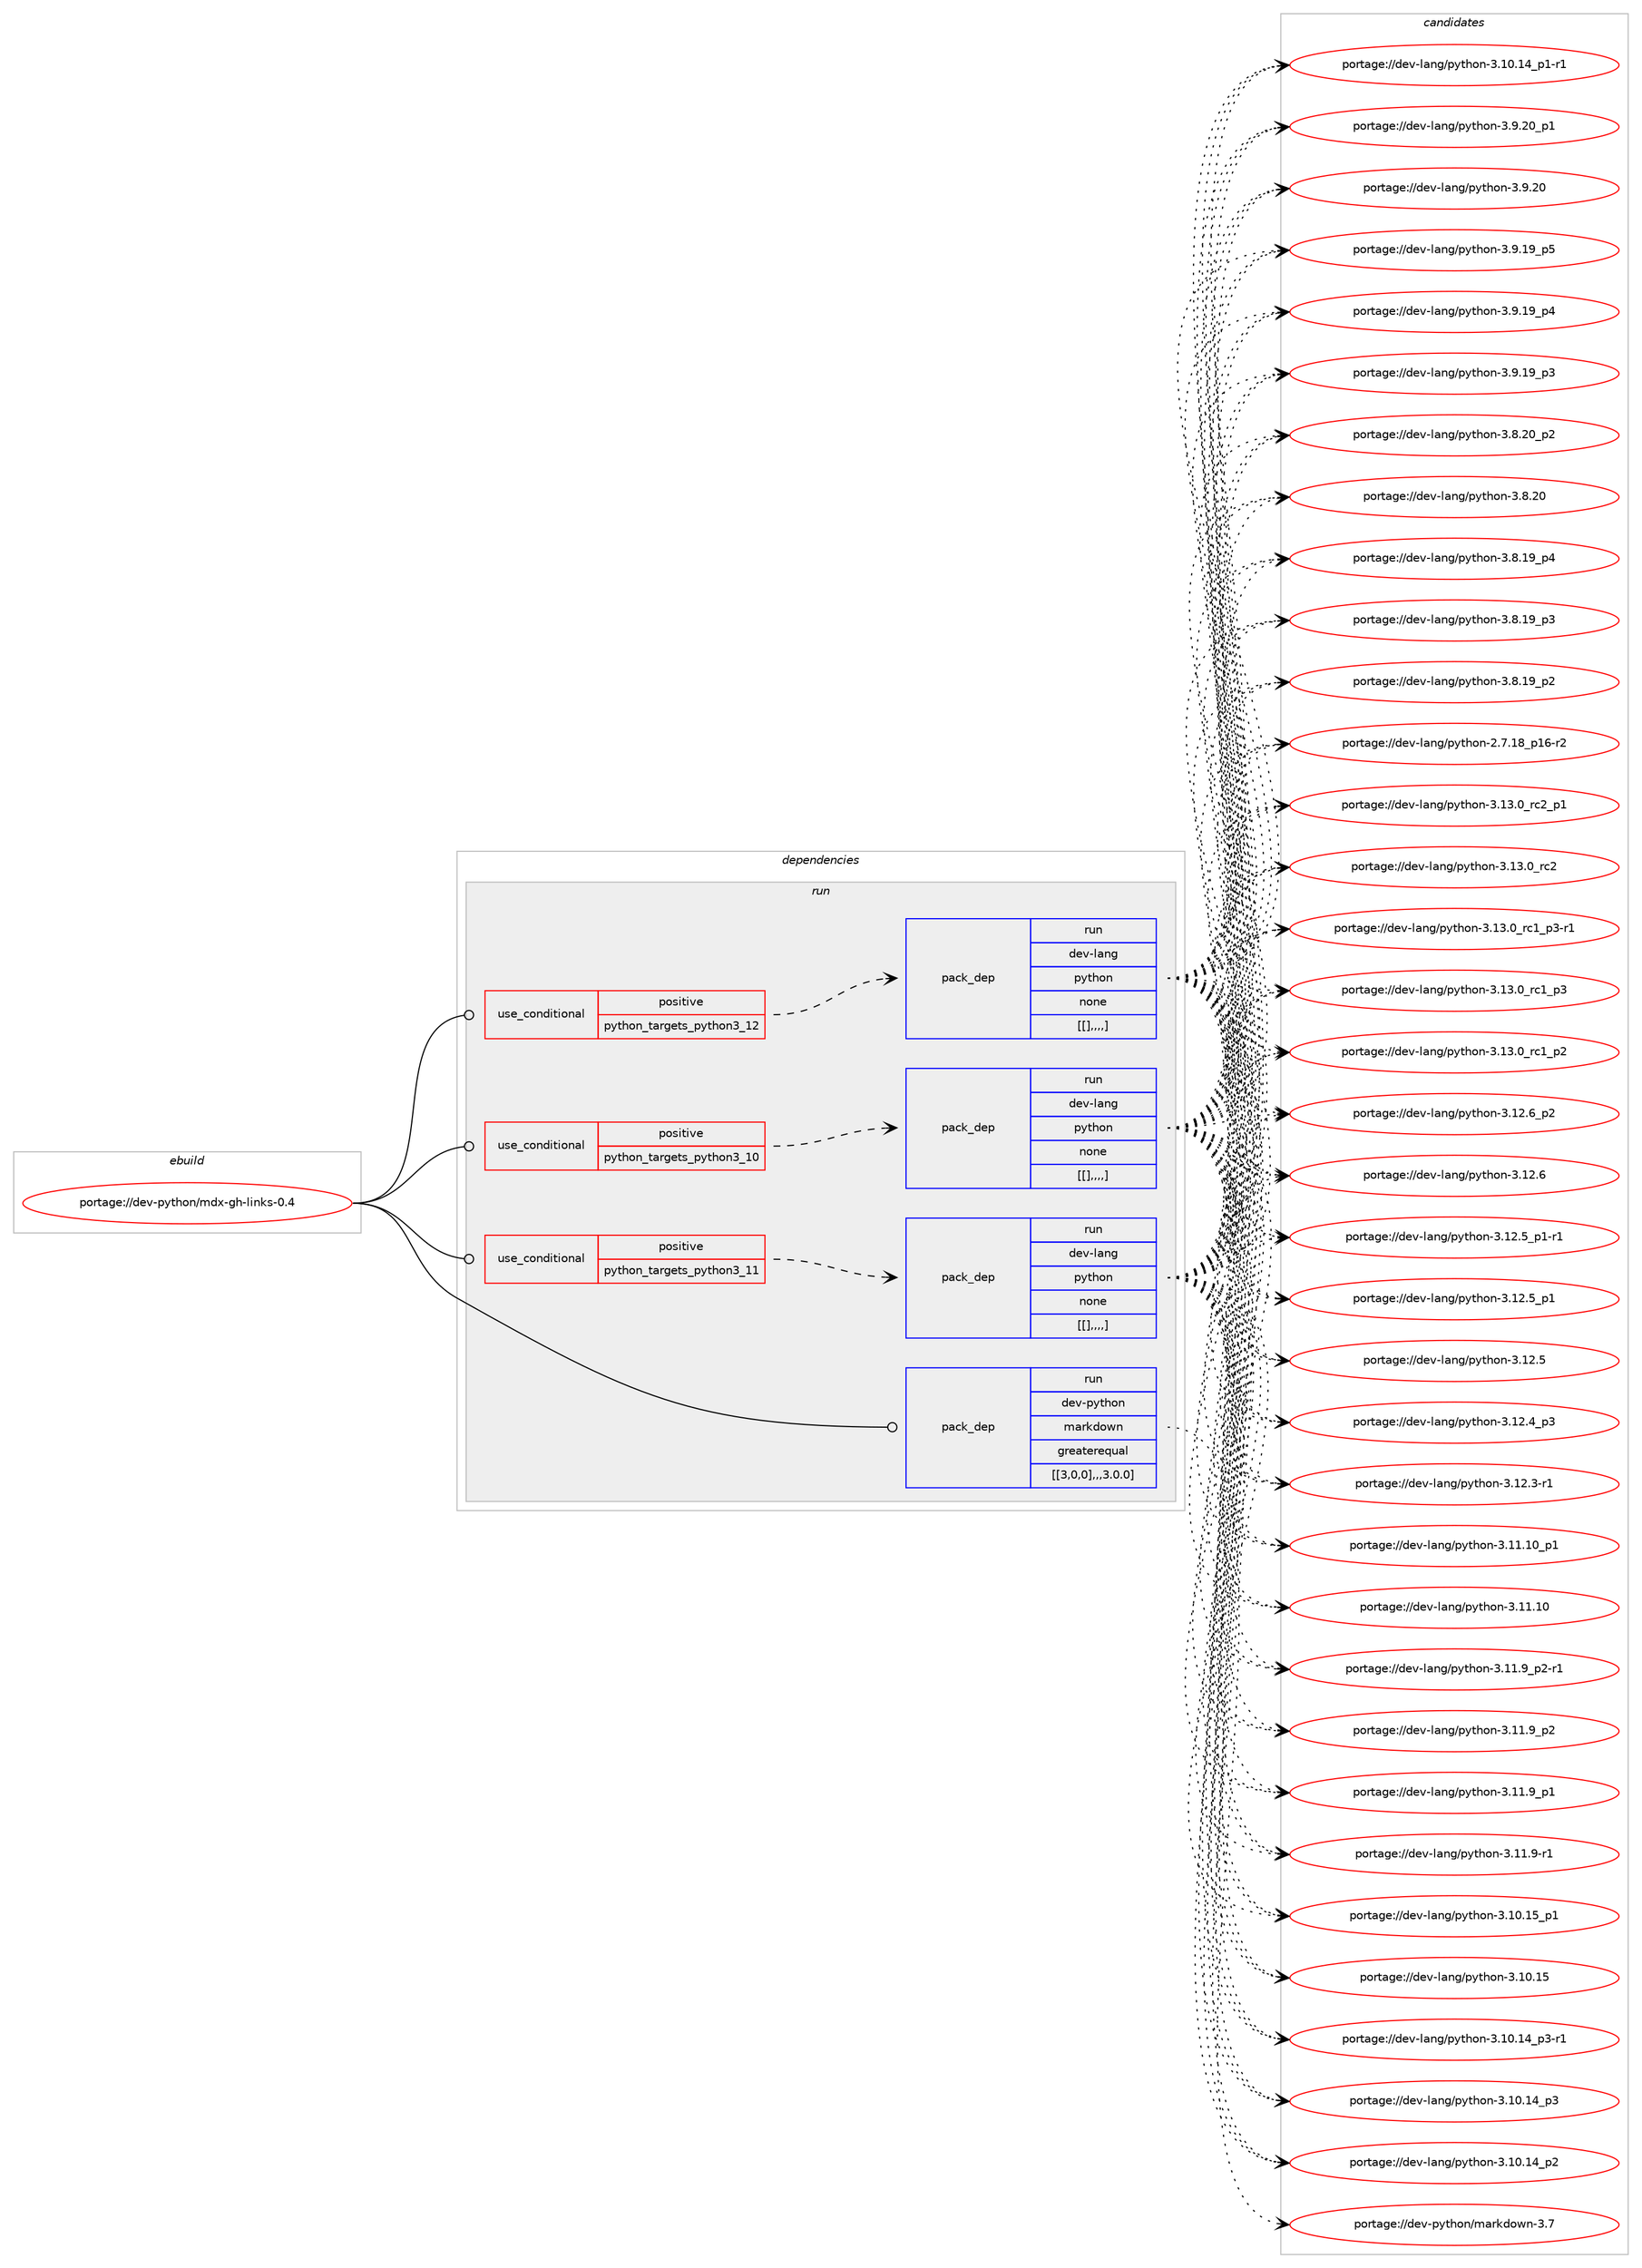 digraph prolog {

# *************
# Graph options
# *************

newrank=true;
concentrate=true;
compound=true;
graph [rankdir=LR,fontname=Helvetica,fontsize=10,ranksep=1.5];#, ranksep=2.5, nodesep=0.2];
edge  [arrowhead=vee];
node  [fontname=Helvetica,fontsize=10];

# **********
# The ebuild
# **********

subgraph cluster_leftcol {
color=gray;
label=<<i>ebuild</i>>;
id [label="portage://dev-python/mdx-gh-links-0.4", color=red, width=4, href="../dev-python/mdx-gh-links-0.4.svg"];
}

# ****************
# The dependencies
# ****************

subgraph cluster_midcol {
color=gray;
label=<<i>dependencies</i>>;
subgraph cluster_compile {
fillcolor="#eeeeee";
style=filled;
label=<<i>compile</i>>;
}
subgraph cluster_compileandrun {
fillcolor="#eeeeee";
style=filled;
label=<<i>compile and run</i>>;
}
subgraph cluster_run {
fillcolor="#eeeeee";
style=filled;
label=<<i>run</i>>;
subgraph cond35942 {
dependency152975 [label=<<TABLE BORDER="0" CELLBORDER="1" CELLSPACING="0" CELLPADDING="4"><TR><TD ROWSPAN="3" CELLPADDING="10">use_conditional</TD></TR><TR><TD>positive</TD></TR><TR><TD>python_targets_python3_10</TD></TR></TABLE>>, shape=none, color=red];
subgraph pack115819 {
dependency152976 [label=<<TABLE BORDER="0" CELLBORDER="1" CELLSPACING="0" CELLPADDING="4" WIDTH="220"><TR><TD ROWSPAN="6" CELLPADDING="30">pack_dep</TD></TR><TR><TD WIDTH="110">run</TD></TR><TR><TD>dev-lang</TD></TR><TR><TD>python</TD></TR><TR><TD>none</TD></TR><TR><TD>[[],,,,]</TD></TR></TABLE>>, shape=none, color=blue];
}
dependency152975:e -> dependency152976:w [weight=20,style="dashed",arrowhead="vee"];
}
id:e -> dependency152975:w [weight=20,style="solid",arrowhead="odot"];
subgraph cond35943 {
dependency152977 [label=<<TABLE BORDER="0" CELLBORDER="1" CELLSPACING="0" CELLPADDING="4"><TR><TD ROWSPAN="3" CELLPADDING="10">use_conditional</TD></TR><TR><TD>positive</TD></TR><TR><TD>python_targets_python3_11</TD></TR></TABLE>>, shape=none, color=red];
subgraph pack115820 {
dependency152978 [label=<<TABLE BORDER="0" CELLBORDER="1" CELLSPACING="0" CELLPADDING="4" WIDTH="220"><TR><TD ROWSPAN="6" CELLPADDING="30">pack_dep</TD></TR><TR><TD WIDTH="110">run</TD></TR><TR><TD>dev-lang</TD></TR><TR><TD>python</TD></TR><TR><TD>none</TD></TR><TR><TD>[[],,,,]</TD></TR></TABLE>>, shape=none, color=blue];
}
dependency152977:e -> dependency152978:w [weight=20,style="dashed",arrowhead="vee"];
}
id:e -> dependency152977:w [weight=20,style="solid",arrowhead="odot"];
subgraph cond35944 {
dependency152979 [label=<<TABLE BORDER="0" CELLBORDER="1" CELLSPACING="0" CELLPADDING="4"><TR><TD ROWSPAN="3" CELLPADDING="10">use_conditional</TD></TR><TR><TD>positive</TD></TR><TR><TD>python_targets_python3_12</TD></TR></TABLE>>, shape=none, color=red];
subgraph pack115821 {
dependency152980 [label=<<TABLE BORDER="0" CELLBORDER="1" CELLSPACING="0" CELLPADDING="4" WIDTH="220"><TR><TD ROWSPAN="6" CELLPADDING="30">pack_dep</TD></TR><TR><TD WIDTH="110">run</TD></TR><TR><TD>dev-lang</TD></TR><TR><TD>python</TD></TR><TR><TD>none</TD></TR><TR><TD>[[],,,,]</TD></TR></TABLE>>, shape=none, color=blue];
}
dependency152979:e -> dependency152980:w [weight=20,style="dashed",arrowhead="vee"];
}
id:e -> dependency152979:w [weight=20,style="solid",arrowhead="odot"];
subgraph pack115822 {
dependency152981 [label=<<TABLE BORDER="0" CELLBORDER="1" CELLSPACING="0" CELLPADDING="4" WIDTH="220"><TR><TD ROWSPAN="6" CELLPADDING="30">pack_dep</TD></TR><TR><TD WIDTH="110">run</TD></TR><TR><TD>dev-python</TD></TR><TR><TD>markdown</TD></TR><TR><TD>greaterequal</TD></TR><TR><TD>[[3,0,0],,,3.0.0]</TD></TR></TABLE>>, shape=none, color=blue];
}
id:e -> dependency152981:w [weight=20,style="solid",arrowhead="odot"];
}
}

# **************
# The candidates
# **************

subgraph cluster_choices {
rank=same;
color=gray;
label=<<i>candidates</i>>;

subgraph choice115819 {
color=black;
nodesep=1;
choice100101118451089711010347112121116104111110455146495146489511499509511249 [label="portage://dev-lang/python-3.13.0_rc2_p1", color=red, width=4,href="../dev-lang/python-3.13.0_rc2_p1.svg"];
choice10010111845108971101034711212111610411111045514649514648951149950 [label="portage://dev-lang/python-3.13.0_rc2", color=red, width=4,href="../dev-lang/python-3.13.0_rc2.svg"];
choice1001011184510897110103471121211161041111104551464951464895114994995112514511449 [label="portage://dev-lang/python-3.13.0_rc1_p3-r1", color=red, width=4,href="../dev-lang/python-3.13.0_rc1_p3-r1.svg"];
choice100101118451089711010347112121116104111110455146495146489511499499511251 [label="portage://dev-lang/python-3.13.0_rc1_p3", color=red, width=4,href="../dev-lang/python-3.13.0_rc1_p3.svg"];
choice100101118451089711010347112121116104111110455146495146489511499499511250 [label="portage://dev-lang/python-3.13.0_rc1_p2", color=red, width=4,href="../dev-lang/python-3.13.0_rc1_p2.svg"];
choice100101118451089711010347112121116104111110455146495046549511250 [label="portage://dev-lang/python-3.12.6_p2", color=red, width=4,href="../dev-lang/python-3.12.6_p2.svg"];
choice10010111845108971101034711212111610411111045514649504654 [label="portage://dev-lang/python-3.12.6", color=red, width=4,href="../dev-lang/python-3.12.6.svg"];
choice1001011184510897110103471121211161041111104551464950465395112494511449 [label="portage://dev-lang/python-3.12.5_p1-r1", color=red, width=4,href="../dev-lang/python-3.12.5_p1-r1.svg"];
choice100101118451089711010347112121116104111110455146495046539511249 [label="portage://dev-lang/python-3.12.5_p1", color=red, width=4,href="../dev-lang/python-3.12.5_p1.svg"];
choice10010111845108971101034711212111610411111045514649504653 [label="portage://dev-lang/python-3.12.5", color=red, width=4,href="../dev-lang/python-3.12.5.svg"];
choice100101118451089711010347112121116104111110455146495046529511251 [label="portage://dev-lang/python-3.12.4_p3", color=red, width=4,href="../dev-lang/python-3.12.4_p3.svg"];
choice100101118451089711010347112121116104111110455146495046514511449 [label="portage://dev-lang/python-3.12.3-r1", color=red, width=4,href="../dev-lang/python-3.12.3-r1.svg"];
choice10010111845108971101034711212111610411111045514649494649489511249 [label="portage://dev-lang/python-3.11.10_p1", color=red, width=4,href="../dev-lang/python-3.11.10_p1.svg"];
choice1001011184510897110103471121211161041111104551464949464948 [label="portage://dev-lang/python-3.11.10", color=red, width=4,href="../dev-lang/python-3.11.10.svg"];
choice1001011184510897110103471121211161041111104551464949465795112504511449 [label="portage://dev-lang/python-3.11.9_p2-r1", color=red, width=4,href="../dev-lang/python-3.11.9_p2-r1.svg"];
choice100101118451089711010347112121116104111110455146494946579511250 [label="portage://dev-lang/python-3.11.9_p2", color=red, width=4,href="../dev-lang/python-3.11.9_p2.svg"];
choice100101118451089711010347112121116104111110455146494946579511249 [label="portage://dev-lang/python-3.11.9_p1", color=red, width=4,href="../dev-lang/python-3.11.9_p1.svg"];
choice100101118451089711010347112121116104111110455146494946574511449 [label="portage://dev-lang/python-3.11.9-r1", color=red, width=4,href="../dev-lang/python-3.11.9-r1.svg"];
choice10010111845108971101034711212111610411111045514649484649539511249 [label="portage://dev-lang/python-3.10.15_p1", color=red, width=4,href="../dev-lang/python-3.10.15_p1.svg"];
choice1001011184510897110103471121211161041111104551464948464953 [label="portage://dev-lang/python-3.10.15", color=red, width=4,href="../dev-lang/python-3.10.15.svg"];
choice100101118451089711010347112121116104111110455146494846495295112514511449 [label="portage://dev-lang/python-3.10.14_p3-r1", color=red, width=4,href="../dev-lang/python-3.10.14_p3-r1.svg"];
choice10010111845108971101034711212111610411111045514649484649529511251 [label="portage://dev-lang/python-3.10.14_p3", color=red, width=4,href="../dev-lang/python-3.10.14_p3.svg"];
choice10010111845108971101034711212111610411111045514649484649529511250 [label="portage://dev-lang/python-3.10.14_p2", color=red, width=4,href="../dev-lang/python-3.10.14_p2.svg"];
choice100101118451089711010347112121116104111110455146494846495295112494511449 [label="portage://dev-lang/python-3.10.14_p1-r1", color=red, width=4,href="../dev-lang/python-3.10.14_p1-r1.svg"];
choice100101118451089711010347112121116104111110455146574650489511249 [label="portage://dev-lang/python-3.9.20_p1", color=red, width=4,href="../dev-lang/python-3.9.20_p1.svg"];
choice10010111845108971101034711212111610411111045514657465048 [label="portage://dev-lang/python-3.9.20", color=red, width=4,href="../dev-lang/python-3.9.20.svg"];
choice100101118451089711010347112121116104111110455146574649579511253 [label="portage://dev-lang/python-3.9.19_p5", color=red, width=4,href="../dev-lang/python-3.9.19_p5.svg"];
choice100101118451089711010347112121116104111110455146574649579511252 [label="portage://dev-lang/python-3.9.19_p4", color=red, width=4,href="../dev-lang/python-3.9.19_p4.svg"];
choice100101118451089711010347112121116104111110455146574649579511251 [label="portage://dev-lang/python-3.9.19_p3", color=red, width=4,href="../dev-lang/python-3.9.19_p3.svg"];
choice100101118451089711010347112121116104111110455146564650489511250 [label="portage://dev-lang/python-3.8.20_p2", color=red, width=4,href="../dev-lang/python-3.8.20_p2.svg"];
choice10010111845108971101034711212111610411111045514656465048 [label="portage://dev-lang/python-3.8.20", color=red, width=4,href="../dev-lang/python-3.8.20.svg"];
choice100101118451089711010347112121116104111110455146564649579511252 [label="portage://dev-lang/python-3.8.19_p4", color=red, width=4,href="../dev-lang/python-3.8.19_p4.svg"];
choice100101118451089711010347112121116104111110455146564649579511251 [label="portage://dev-lang/python-3.8.19_p3", color=red, width=4,href="../dev-lang/python-3.8.19_p3.svg"];
choice100101118451089711010347112121116104111110455146564649579511250 [label="portage://dev-lang/python-3.8.19_p2", color=red, width=4,href="../dev-lang/python-3.8.19_p2.svg"];
choice100101118451089711010347112121116104111110455046554649569511249544511450 [label="portage://dev-lang/python-2.7.18_p16-r2", color=red, width=4,href="../dev-lang/python-2.7.18_p16-r2.svg"];
dependency152976:e -> choice100101118451089711010347112121116104111110455146495146489511499509511249:w [style=dotted,weight="100"];
dependency152976:e -> choice10010111845108971101034711212111610411111045514649514648951149950:w [style=dotted,weight="100"];
dependency152976:e -> choice1001011184510897110103471121211161041111104551464951464895114994995112514511449:w [style=dotted,weight="100"];
dependency152976:e -> choice100101118451089711010347112121116104111110455146495146489511499499511251:w [style=dotted,weight="100"];
dependency152976:e -> choice100101118451089711010347112121116104111110455146495146489511499499511250:w [style=dotted,weight="100"];
dependency152976:e -> choice100101118451089711010347112121116104111110455146495046549511250:w [style=dotted,weight="100"];
dependency152976:e -> choice10010111845108971101034711212111610411111045514649504654:w [style=dotted,weight="100"];
dependency152976:e -> choice1001011184510897110103471121211161041111104551464950465395112494511449:w [style=dotted,weight="100"];
dependency152976:e -> choice100101118451089711010347112121116104111110455146495046539511249:w [style=dotted,weight="100"];
dependency152976:e -> choice10010111845108971101034711212111610411111045514649504653:w [style=dotted,weight="100"];
dependency152976:e -> choice100101118451089711010347112121116104111110455146495046529511251:w [style=dotted,weight="100"];
dependency152976:e -> choice100101118451089711010347112121116104111110455146495046514511449:w [style=dotted,weight="100"];
dependency152976:e -> choice10010111845108971101034711212111610411111045514649494649489511249:w [style=dotted,weight="100"];
dependency152976:e -> choice1001011184510897110103471121211161041111104551464949464948:w [style=dotted,weight="100"];
dependency152976:e -> choice1001011184510897110103471121211161041111104551464949465795112504511449:w [style=dotted,weight="100"];
dependency152976:e -> choice100101118451089711010347112121116104111110455146494946579511250:w [style=dotted,weight="100"];
dependency152976:e -> choice100101118451089711010347112121116104111110455146494946579511249:w [style=dotted,weight="100"];
dependency152976:e -> choice100101118451089711010347112121116104111110455146494946574511449:w [style=dotted,weight="100"];
dependency152976:e -> choice10010111845108971101034711212111610411111045514649484649539511249:w [style=dotted,weight="100"];
dependency152976:e -> choice1001011184510897110103471121211161041111104551464948464953:w [style=dotted,weight="100"];
dependency152976:e -> choice100101118451089711010347112121116104111110455146494846495295112514511449:w [style=dotted,weight="100"];
dependency152976:e -> choice10010111845108971101034711212111610411111045514649484649529511251:w [style=dotted,weight="100"];
dependency152976:e -> choice10010111845108971101034711212111610411111045514649484649529511250:w [style=dotted,weight="100"];
dependency152976:e -> choice100101118451089711010347112121116104111110455146494846495295112494511449:w [style=dotted,weight="100"];
dependency152976:e -> choice100101118451089711010347112121116104111110455146574650489511249:w [style=dotted,weight="100"];
dependency152976:e -> choice10010111845108971101034711212111610411111045514657465048:w [style=dotted,weight="100"];
dependency152976:e -> choice100101118451089711010347112121116104111110455146574649579511253:w [style=dotted,weight="100"];
dependency152976:e -> choice100101118451089711010347112121116104111110455146574649579511252:w [style=dotted,weight="100"];
dependency152976:e -> choice100101118451089711010347112121116104111110455146574649579511251:w [style=dotted,weight="100"];
dependency152976:e -> choice100101118451089711010347112121116104111110455146564650489511250:w [style=dotted,weight="100"];
dependency152976:e -> choice10010111845108971101034711212111610411111045514656465048:w [style=dotted,weight="100"];
dependency152976:e -> choice100101118451089711010347112121116104111110455146564649579511252:w [style=dotted,weight="100"];
dependency152976:e -> choice100101118451089711010347112121116104111110455146564649579511251:w [style=dotted,weight="100"];
dependency152976:e -> choice100101118451089711010347112121116104111110455146564649579511250:w [style=dotted,weight="100"];
dependency152976:e -> choice100101118451089711010347112121116104111110455046554649569511249544511450:w [style=dotted,weight="100"];
}
subgraph choice115820 {
color=black;
nodesep=1;
choice100101118451089711010347112121116104111110455146495146489511499509511249 [label="portage://dev-lang/python-3.13.0_rc2_p1", color=red, width=4,href="../dev-lang/python-3.13.0_rc2_p1.svg"];
choice10010111845108971101034711212111610411111045514649514648951149950 [label="portage://dev-lang/python-3.13.0_rc2", color=red, width=4,href="../dev-lang/python-3.13.0_rc2.svg"];
choice1001011184510897110103471121211161041111104551464951464895114994995112514511449 [label="portage://dev-lang/python-3.13.0_rc1_p3-r1", color=red, width=4,href="../dev-lang/python-3.13.0_rc1_p3-r1.svg"];
choice100101118451089711010347112121116104111110455146495146489511499499511251 [label="portage://dev-lang/python-3.13.0_rc1_p3", color=red, width=4,href="../dev-lang/python-3.13.0_rc1_p3.svg"];
choice100101118451089711010347112121116104111110455146495146489511499499511250 [label="portage://dev-lang/python-3.13.0_rc1_p2", color=red, width=4,href="../dev-lang/python-3.13.0_rc1_p2.svg"];
choice100101118451089711010347112121116104111110455146495046549511250 [label="portage://dev-lang/python-3.12.6_p2", color=red, width=4,href="../dev-lang/python-3.12.6_p2.svg"];
choice10010111845108971101034711212111610411111045514649504654 [label="portage://dev-lang/python-3.12.6", color=red, width=4,href="../dev-lang/python-3.12.6.svg"];
choice1001011184510897110103471121211161041111104551464950465395112494511449 [label="portage://dev-lang/python-3.12.5_p1-r1", color=red, width=4,href="../dev-lang/python-3.12.5_p1-r1.svg"];
choice100101118451089711010347112121116104111110455146495046539511249 [label="portage://dev-lang/python-3.12.5_p1", color=red, width=4,href="../dev-lang/python-3.12.5_p1.svg"];
choice10010111845108971101034711212111610411111045514649504653 [label="portage://dev-lang/python-3.12.5", color=red, width=4,href="../dev-lang/python-3.12.5.svg"];
choice100101118451089711010347112121116104111110455146495046529511251 [label="portage://dev-lang/python-3.12.4_p3", color=red, width=4,href="../dev-lang/python-3.12.4_p3.svg"];
choice100101118451089711010347112121116104111110455146495046514511449 [label="portage://dev-lang/python-3.12.3-r1", color=red, width=4,href="../dev-lang/python-3.12.3-r1.svg"];
choice10010111845108971101034711212111610411111045514649494649489511249 [label="portage://dev-lang/python-3.11.10_p1", color=red, width=4,href="../dev-lang/python-3.11.10_p1.svg"];
choice1001011184510897110103471121211161041111104551464949464948 [label="portage://dev-lang/python-3.11.10", color=red, width=4,href="../dev-lang/python-3.11.10.svg"];
choice1001011184510897110103471121211161041111104551464949465795112504511449 [label="portage://dev-lang/python-3.11.9_p2-r1", color=red, width=4,href="../dev-lang/python-3.11.9_p2-r1.svg"];
choice100101118451089711010347112121116104111110455146494946579511250 [label="portage://dev-lang/python-3.11.9_p2", color=red, width=4,href="../dev-lang/python-3.11.9_p2.svg"];
choice100101118451089711010347112121116104111110455146494946579511249 [label="portage://dev-lang/python-3.11.9_p1", color=red, width=4,href="../dev-lang/python-3.11.9_p1.svg"];
choice100101118451089711010347112121116104111110455146494946574511449 [label="portage://dev-lang/python-3.11.9-r1", color=red, width=4,href="../dev-lang/python-3.11.9-r1.svg"];
choice10010111845108971101034711212111610411111045514649484649539511249 [label="portage://dev-lang/python-3.10.15_p1", color=red, width=4,href="../dev-lang/python-3.10.15_p1.svg"];
choice1001011184510897110103471121211161041111104551464948464953 [label="portage://dev-lang/python-3.10.15", color=red, width=4,href="../dev-lang/python-3.10.15.svg"];
choice100101118451089711010347112121116104111110455146494846495295112514511449 [label="portage://dev-lang/python-3.10.14_p3-r1", color=red, width=4,href="../dev-lang/python-3.10.14_p3-r1.svg"];
choice10010111845108971101034711212111610411111045514649484649529511251 [label="portage://dev-lang/python-3.10.14_p3", color=red, width=4,href="../dev-lang/python-3.10.14_p3.svg"];
choice10010111845108971101034711212111610411111045514649484649529511250 [label="portage://dev-lang/python-3.10.14_p2", color=red, width=4,href="../dev-lang/python-3.10.14_p2.svg"];
choice100101118451089711010347112121116104111110455146494846495295112494511449 [label="portage://dev-lang/python-3.10.14_p1-r1", color=red, width=4,href="../dev-lang/python-3.10.14_p1-r1.svg"];
choice100101118451089711010347112121116104111110455146574650489511249 [label="portage://dev-lang/python-3.9.20_p1", color=red, width=4,href="../dev-lang/python-3.9.20_p1.svg"];
choice10010111845108971101034711212111610411111045514657465048 [label="portage://dev-lang/python-3.9.20", color=red, width=4,href="../dev-lang/python-3.9.20.svg"];
choice100101118451089711010347112121116104111110455146574649579511253 [label="portage://dev-lang/python-3.9.19_p5", color=red, width=4,href="../dev-lang/python-3.9.19_p5.svg"];
choice100101118451089711010347112121116104111110455146574649579511252 [label="portage://dev-lang/python-3.9.19_p4", color=red, width=4,href="../dev-lang/python-3.9.19_p4.svg"];
choice100101118451089711010347112121116104111110455146574649579511251 [label="portage://dev-lang/python-3.9.19_p3", color=red, width=4,href="../dev-lang/python-3.9.19_p3.svg"];
choice100101118451089711010347112121116104111110455146564650489511250 [label="portage://dev-lang/python-3.8.20_p2", color=red, width=4,href="../dev-lang/python-3.8.20_p2.svg"];
choice10010111845108971101034711212111610411111045514656465048 [label="portage://dev-lang/python-3.8.20", color=red, width=4,href="../dev-lang/python-3.8.20.svg"];
choice100101118451089711010347112121116104111110455146564649579511252 [label="portage://dev-lang/python-3.8.19_p4", color=red, width=4,href="../dev-lang/python-3.8.19_p4.svg"];
choice100101118451089711010347112121116104111110455146564649579511251 [label="portage://dev-lang/python-3.8.19_p3", color=red, width=4,href="../dev-lang/python-3.8.19_p3.svg"];
choice100101118451089711010347112121116104111110455146564649579511250 [label="portage://dev-lang/python-3.8.19_p2", color=red, width=4,href="../dev-lang/python-3.8.19_p2.svg"];
choice100101118451089711010347112121116104111110455046554649569511249544511450 [label="portage://dev-lang/python-2.7.18_p16-r2", color=red, width=4,href="../dev-lang/python-2.7.18_p16-r2.svg"];
dependency152978:e -> choice100101118451089711010347112121116104111110455146495146489511499509511249:w [style=dotted,weight="100"];
dependency152978:e -> choice10010111845108971101034711212111610411111045514649514648951149950:w [style=dotted,weight="100"];
dependency152978:e -> choice1001011184510897110103471121211161041111104551464951464895114994995112514511449:w [style=dotted,weight="100"];
dependency152978:e -> choice100101118451089711010347112121116104111110455146495146489511499499511251:w [style=dotted,weight="100"];
dependency152978:e -> choice100101118451089711010347112121116104111110455146495146489511499499511250:w [style=dotted,weight="100"];
dependency152978:e -> choice100101118451089711010347112121116104111110455146495046549511250:w [style=dotted,weight="100"];
dependency152978:e -> choice10010111845108971101034711212111610411111045514649504654:w [style=dotted,weight="100"];
dependency152978:e -> choice1001011184510897110103471121211161041111104551464950465395112494511449:w [style=dotted,weight="100"];
dependency152978:e -> choice100101118451089711010347112121116104111110455146495046539511249:w [style=dotted,weight="100"];
dependency152978:e -> choice10010111845108971101034711212111610411111045514649504653:w [style=dotted,weight="100"];
dependency152978:e -> choice100101118451089711010347112121116104111110455146495046529511251:w [style=dotted,weight="100"];
dependency152978:e -> choice100101118451089711010347112121116104111110455146495046514511449:w [style=dotted,weight="100"];
dependency152978:e -> choice10010111845108971101034711212111610411111045514649494649489511249:w [style=dotted,weight="100"];
dependency152978:e -> choice1001011184510897110103471121211161041111104551464949464948:w [style=dotted,weight="100"];
dependency152978:e -> choice1001011184510897110103471121211161041111104551464949465795112504511449:w [style=dotted,weight="100"];
dependency152978:e -> choice100101118451089711010347112121116104111110455146494946579511250:w [style=dotted,weight="100"];
dependency152978:e -> choice100101118451089711010347112121116104111110455146494946579511249:w [style=dotted,weight="100"];
dependency152978:e -> choice100101118451089711010347112121116104111110455146494946574511449:w [style=dotted,weight="100"];
dependency152978:e -> choice10010111845108971101034711212111610411111045514649484649539511249:w [style=dotted,weight="100"];
dependency152978:e -> choice1001011184510897110103471121211161041111104551464948464953:w [style=dotted,weight="100"];
dependency152978:e -> choice100101118451089711010347112121116104111110455146494846495295112514511449:w [style=dotted,weight="100"];
dependency152978:e -> choice10010111845108971101034711212111610411111045514649484649529511251:w [style=dotted,weight="100"];
dependency152978:e -> choice10010111845108971101034711212111610411111045514649484649529511250:w [style=dotted,weight="100"];
dependency152978:e -> choice100101118451089711010347112121116104111110455146494846495295112494511449:w [style=dotted,weight="100"];
dependency152978:e -> choice100101118451089711010347112121116104111110455146574650489511249:w [style=dotted,weight="100"];
dependency152978:e -> choice10010111845108971101034711212111610411111045514657465048:w [style=dotted,weight="100"];
dependency152978:e -> choice100101118451089711010347112121116104111110455146574649579511253:w [style=dotted,weight="100"];
dependency152978:e -> choice100101118451089711010347112121116104111110455146574649579511252:w [style=dotted,weight="100"];
dependency152978:e -> choice100101118451089711010347112121116104111110455146574649579511251:w [style=dotted,weight="100"];
dependency152978:e -> choice100101118451089711010347112121116104111110455146564650489511250:w [style=dotted,weight="100"];
dependency152978:e -> choice10010111845108971101034711212111610411111045514656465048:w [style=dotted,weight="100"];
dependency152978:e -> choice100101118451089711010347112121116104111110455146564649579511252:w [style=dotted,weight="100"];
dependency152978:e -> choice100101118451089711010347112121116104111110455146564649579511251:w [style=dotted,weight="100"];
dependency152978:e -> choice100101118451089711010347112121116104111110455146564649579511250:w [style=dotted,weight="100"];
dependency152978:e -> choice100101118451089711010347112121116104111110455046554649569511249544511450:w [style=dotted,weight="100"];
}
subgraph choice115821 {
color=black;
nodesep=1;
choice100101118451089711010347112121116104111110455146495146489511499509511249 [label="portage://dev-lang/python-3.13.0_rc2_p1", color=red, width=4,href="../dev-lang/python-3.13.0_rc2_p1.svg"];
choice10010111845108971101034711212111610411111045514649514648951149950 [label="portage://dev-lang/python-3.13.0_rc2", color=red, width=4,href="../dev-lang/python-3.13.0_rc2.svg"];
choice1001011184510897110103471121211161041111104551464951464895114994995112514511449 [label="portage://dev-lang/python-3.13.0_rc1_p3-r1", color=red, width=4,href="../dev-lang/python-3.13.0_rc1_p3-r1.svg"];
choice100101118451089711010347112121116104111110455146495146489511499499511251 [label="portage://dev-lang/python-3.13.0_rc1_p3", color=red, width=4,href="../dev-lang/python-3.13.0_rc1_p3.svg"];
choice100101118451089711010347112121116104111110455146495146489511499499511250 [label="portage://dev-lang/python-3.13.0_rc1_p2", color=red, width=4,href="../dev-lang/python-3.13.0_rc1_p2.svg"];
choice100101118451089711010347112121116104111110455146495046549511250 [label="portage://dev-lang/python-3.12.6_p2", color=red, width=4,href="../dev-lang/python-3.12.6_p2.svg"];
choice10010111845108971101034711212111610411111045514649504654 [label="portage://dev-lang/python-3.12.6", color=red, width=4,href="../dev-lang/python-3.12.6.svg"];
choice1001011184510897110103471121211161041111104551464950465395112494511449 [label="portage://dev-lang/python-3.12.5_p1-r1", color=red, width=4,href="../dev-lang/python-3.12.5_p1-r1.svg"];
choice100101118451089711010347112121116104111110455146495046539511249 [label="portage://dev-lang/python-3.12.5_p1", color=red, width=4,href="../dev-lang/python-3.12.5_p1.svg"];
choice10010111845108971101034711212111610411111045514649504653 [label="portage://dev-lang/python-3.12.5", color=red, width=4,href="../dev-lang/python-3.12.5.svg"];
choice100101118451089711010347112121116104111110455146495046529511251 [label="portage://dev-lang/python-3.12.4_p3", color=red, width=4,href="../dev-lang/python-3.12.4_p3.svg"];
choice100101118451089711010347112121116104111110455146495046514511449 [label="portage://dev-lang/python-3.12.3-r1", color=red, width=4,href="../dev-lang/python-3.12.3-r1.svg"];
choice10010111845108971101034711212111610411111045514649494649489511249 [label="portage://dev-lang/python-3.11.10_p1", color=red, width=4,href="../dev-lang/python-3.11.10_p1.svg"];
choice1001011184510897110103471121211161041111104551464949464948 [label="portage://dev-lang/python-3.11.10", color=red, width=4,href="../dev-lang/python-3.11.10.svg"];
choice1001011184510897110103471121211161041111104551464949465795112504511449 [label="portage://dev-lang/python-3.11.9_p2-r1", color=red, width=4,href="../dev-lang/python-3.11.9_p2-r1.svg"];
choice100101118451089711010347112121116104111110455146494946579511250 [label="portage://dev-lang/python-3.11.9_p2", color=red, width=4,href="../dev-lang/python-3.11.9_p2.svg"];
choice100101118451089711010347112121116104111110455146494946579511249 [label="portage://dev-lang/python-3.11.9_p1", color=red, width=4,href="../dev-lang/python-3.11.9_p1.svg"];
choice100101118451089711010347112121116104111110455146494946574511449 [label="portage://dev-lang/python-3.11.9-r1", color=red, width=4,href="../dev-lang/python-3.11.9-r1.svg"];
choice10010111845108971101034711212111610411111045514649484649539511249 [label="portage://dev-lang/python-3.10.15_p1", color=red, width=4,href="../dev-lang/python-3.10.15_p1.svg"];
choice1001011184510897110103471121211161041111104551464948464953 [label="portage://dev-lang/python-3.10.15", color=red, width=4,href="../dev-lang/python-3.10.15.svg"];
choice100101118451089711010347112121116104111110455146494846495295112514511449 [label="portage://dev-lang/python-3.10.14_p3-r1", color=red, width=4,href="../dev-lang/python-3.10.14_p3-r1.svg"];
choice10010111845108971101034711212111610411111045514649484649529511251 [label="portage://dev-lang/python-3.10.14_p3", color=red, width=4,href="../dev-lang/python-3.10.14_p3.svg"];
choice10010111845108971101034711212111610411111045514649484649529511250 [label="portage://dev-lang/python-3.10.14_p2", color=red, width=4,href="../dev-lang/python-3.10.14_p2.svg"];
choice100101118451089711010347112121116104111110455146494846495295112494511449 [label="portage://dev-lang/python-3.10.14_p1-r1", color=red, width=4,href="../dev-lang/python-3.10.14_p1-r1.svg"];
choice100101118451089711010347112121116104111110455146574650489511249 [label="portage://dev-lang/python-3.9.20_p1", color=red, width=4,href="../dev-lang/python-3.9.20_p1.svg"];
choice10010111845108971101034711212111610411111045514657465048 [label="portage://dev-lang/python-3.9.20", color=red, width=4,href="../dev-lang/python-3.9.20.svg"];
choice100101118451089711010347112121116104111110455146574649579511253 [label="portage://dev-lang/python-3.9.19_p5", color=red, width=4,href="../dev-lang/python-3.9.19_p5.svg"];
choice100101118451089711010347112121116104111110455146574649579511252 [label="portage://dev-lang/python-3.9.19_p4", color=red, width=4,href="../dev-lang/python-3.9.19_p4.svg"];
choice100101118451089711010347112121116104111110455146574649579511251 [label="portage://dev-lang/python-3.9.19_p3", color=red, width=4,href="../dev-lang/python-3.9.19_p3.svg"];
choice100101118451089711010347112121116104111110455146564650489511250 [label="portage://dev-lang/python-3.8.20_p2", color=red, width=4,href="../dev-lang/python-3.8.20_p2.svg"];
choice10010111845108971101034711212111610411111045514656465048 [label="portage://dev-lang/python-3.8.20", color=red, width=4,href="../dev-lang/python-3.8.20.svg"];
choice100101118451089711010347112121116104111110455146564649579511252 [label="portage://dev-lang/python-3.8.19_p4", color=red, width=4,href="../dev-lang/python-3.8.19_p4.svg"];
choice100101118451089711010347112121116104111110455146564649579511251 [label="portage://dev-lang/python-3.8.19_p3", color=red, width=4,href="../dev-lang/python-3.8.19_p3.svg"];
choice100101118451089711010347112121116104111110455146564649579511250 [label="portage://dev-lang/python-3.8.19_p2", color=red, width=4,href="../dev-lang/python-3.8.19_p2.svg"];
choice100101118451089711010347112121116104111110455046554649569511249544511450 [label="portage://dev-lang/python-2.7.18_p16-r2", color=red, width=4,href="../dev-lang/python-2.7.18_p16-r2.svg"];
dependency152980:e -> choice100101118451089711010347112121116104111110455146495146489511499509511249:w [style=dotted,weight="100"];
dependency152980:e -> choice10010111845108971101034711212111610411111045514649514648951149950:w [style=dotted,weight="100"];
dependency152980:e -> choice1001011184510897110103471121211161041111104551464951464895114994995112514511449:w [style=dotted,weight="100"];
dependency152980:e -> choice100101118451089711010347112121116104111110455146495146489511499499511251:w [style=dotted,weight="100"];
dependency152980:e -> choice100101118451089711010347112121116104111110455146495146489511499499511250:w [style=dotted,weight="100"];
dependency152980:e -> choice100101118451089711010347112121116104111110455146495046549511250:w [style=dotted,weight="100"];
dependency152980:e -> choice10010111845108971101034711212111610411111045514649504654:w [style=dotted,weight="100"];
dependency152980:e -> choice1001011184510897110103471121211161041111104551464950465395112494511449:w [style=dotted,weight="100"];
dependency152980:e -> choice100101118451089711010347112121116104111110455146495046539511249:w [style=dotted,weight="100"];
dependency152980:e -> choice10010111845108971101034711212111610411111045514649504653:w [style=dotted,weight="100"];
dependency152980:e -> choice100101118451089711010347112121116104111110455146495046529511251:w [style=dotted,weight="100"];
dependency152980:e -> choice100101118451089711010347112121116104111110455146495046514511449:w [style=dotted,weight="100"];
dependency152980:e -> choice10010111845108971101034711212111610411111045514649494649489511249:w [style=dotted,weight="100"];
dependency152980:e -> choice1001011184510897110103471121211161041111104551464949464948:w [style=dotted,weight="100"];
dependency152980:e -> choice1001011184510897110103471121211161041111104551464949465795112504511449:w [style=dotted,weight="100"];
dependency152980:e -> choice100101118451089711010347112121116104111110455146494946579511250:w [style=dotted,weight="100"];
dependency152980:e -> choice100101118451089711010347112121116104111110455146494946579511249:w [style=dotted,weight="100"];
dependency152980:e -> choice100101118451089711010347112121116104111110455146494946574511449:w [style=dotted,weight="100"];
dependency152980:e -> choice10010111845108971101034711212111610411111045514649484649539511249:w [style=dotted,weight="100"];
dependency152980:e -> choice1001011184510897110103471121211161041111104551464948464953:w [style=dotted,weight="100"];
dependency152980:e -> choice100101118451089711010347112121116104111110455146494846495295112514511449:w [style=dotted,weight="100"];
dependency152980:e -> choice10010111845108971101034711212111610411111045514649484649529511251:w [style=dotted,weight="100"];
dependency152980:e -> choice10010111845108971101034711212111610411111045514649484649529511250:w [style=dotted,weight="100"];
dependency152980:e -> choice100101118451089711010347112121116104111110455146494846495295112494511449:w [style=dotted,weight="100"];
dependency152980:e -> choice100101118451089711010347112121116104111110455146574650489511249:w [style=dotted,weight="100"];
dependency152980:e -> choice10010111845108971101034711212111610411111045514657465048:w [style=dotted,weight="100"];
dependency152980:e -> choice100101118451089711010347112121116104111110455146574649579511253:w [style=dotted,weight="100"];
dependency152980:e -> choice100101118451089711010347112121116104111110455146574649579511252:w [style=dotted,weight="100"];
dependency152980:e -> choice100101118451089711010347112121116104111110455146574649579511251:w [style=dotted,weight="100"];
dependency152980:e -> choice100101118451089711010347112121116104111110455146564650489511250:w [style=dotted,weight="100"];
dependency152980:e -> choice10010111845108971101034711212111610411111045514656465048:w [style=dotted,weight="100"];
dependency152980:e -> choice100101118451089711010347112121116104111110455146564649579511252:w [style=dotted,weight="100"];
dependency152980:e -> choice100101118451089711010347112121116104111110455146564649579511251:w [style=dotted,weight="100"];
dependency152980:e -> choice100101118451089711010347112121116104111110455146564649579511250:w [style=dotted,weight="100"];
dependency152980:e -> choice100101118451089711010347112121116104111110455046554649569511249544511450:w [style=dotted,weight="100"];
}
subgraph choice115822 {
color=black;
nodesep=1;
choice10010111845112121116104111110471099711410710011111911045514655 [label="portage://dev-python/markdown-3.7", color=red, width=4,href="../dev-python/markdown-3.7.svg"];
dependency152981:e -> choice10010111845112121116104111110471099711410710011111911045514655:w [style=dotted,weight="100"];
}
}

}
